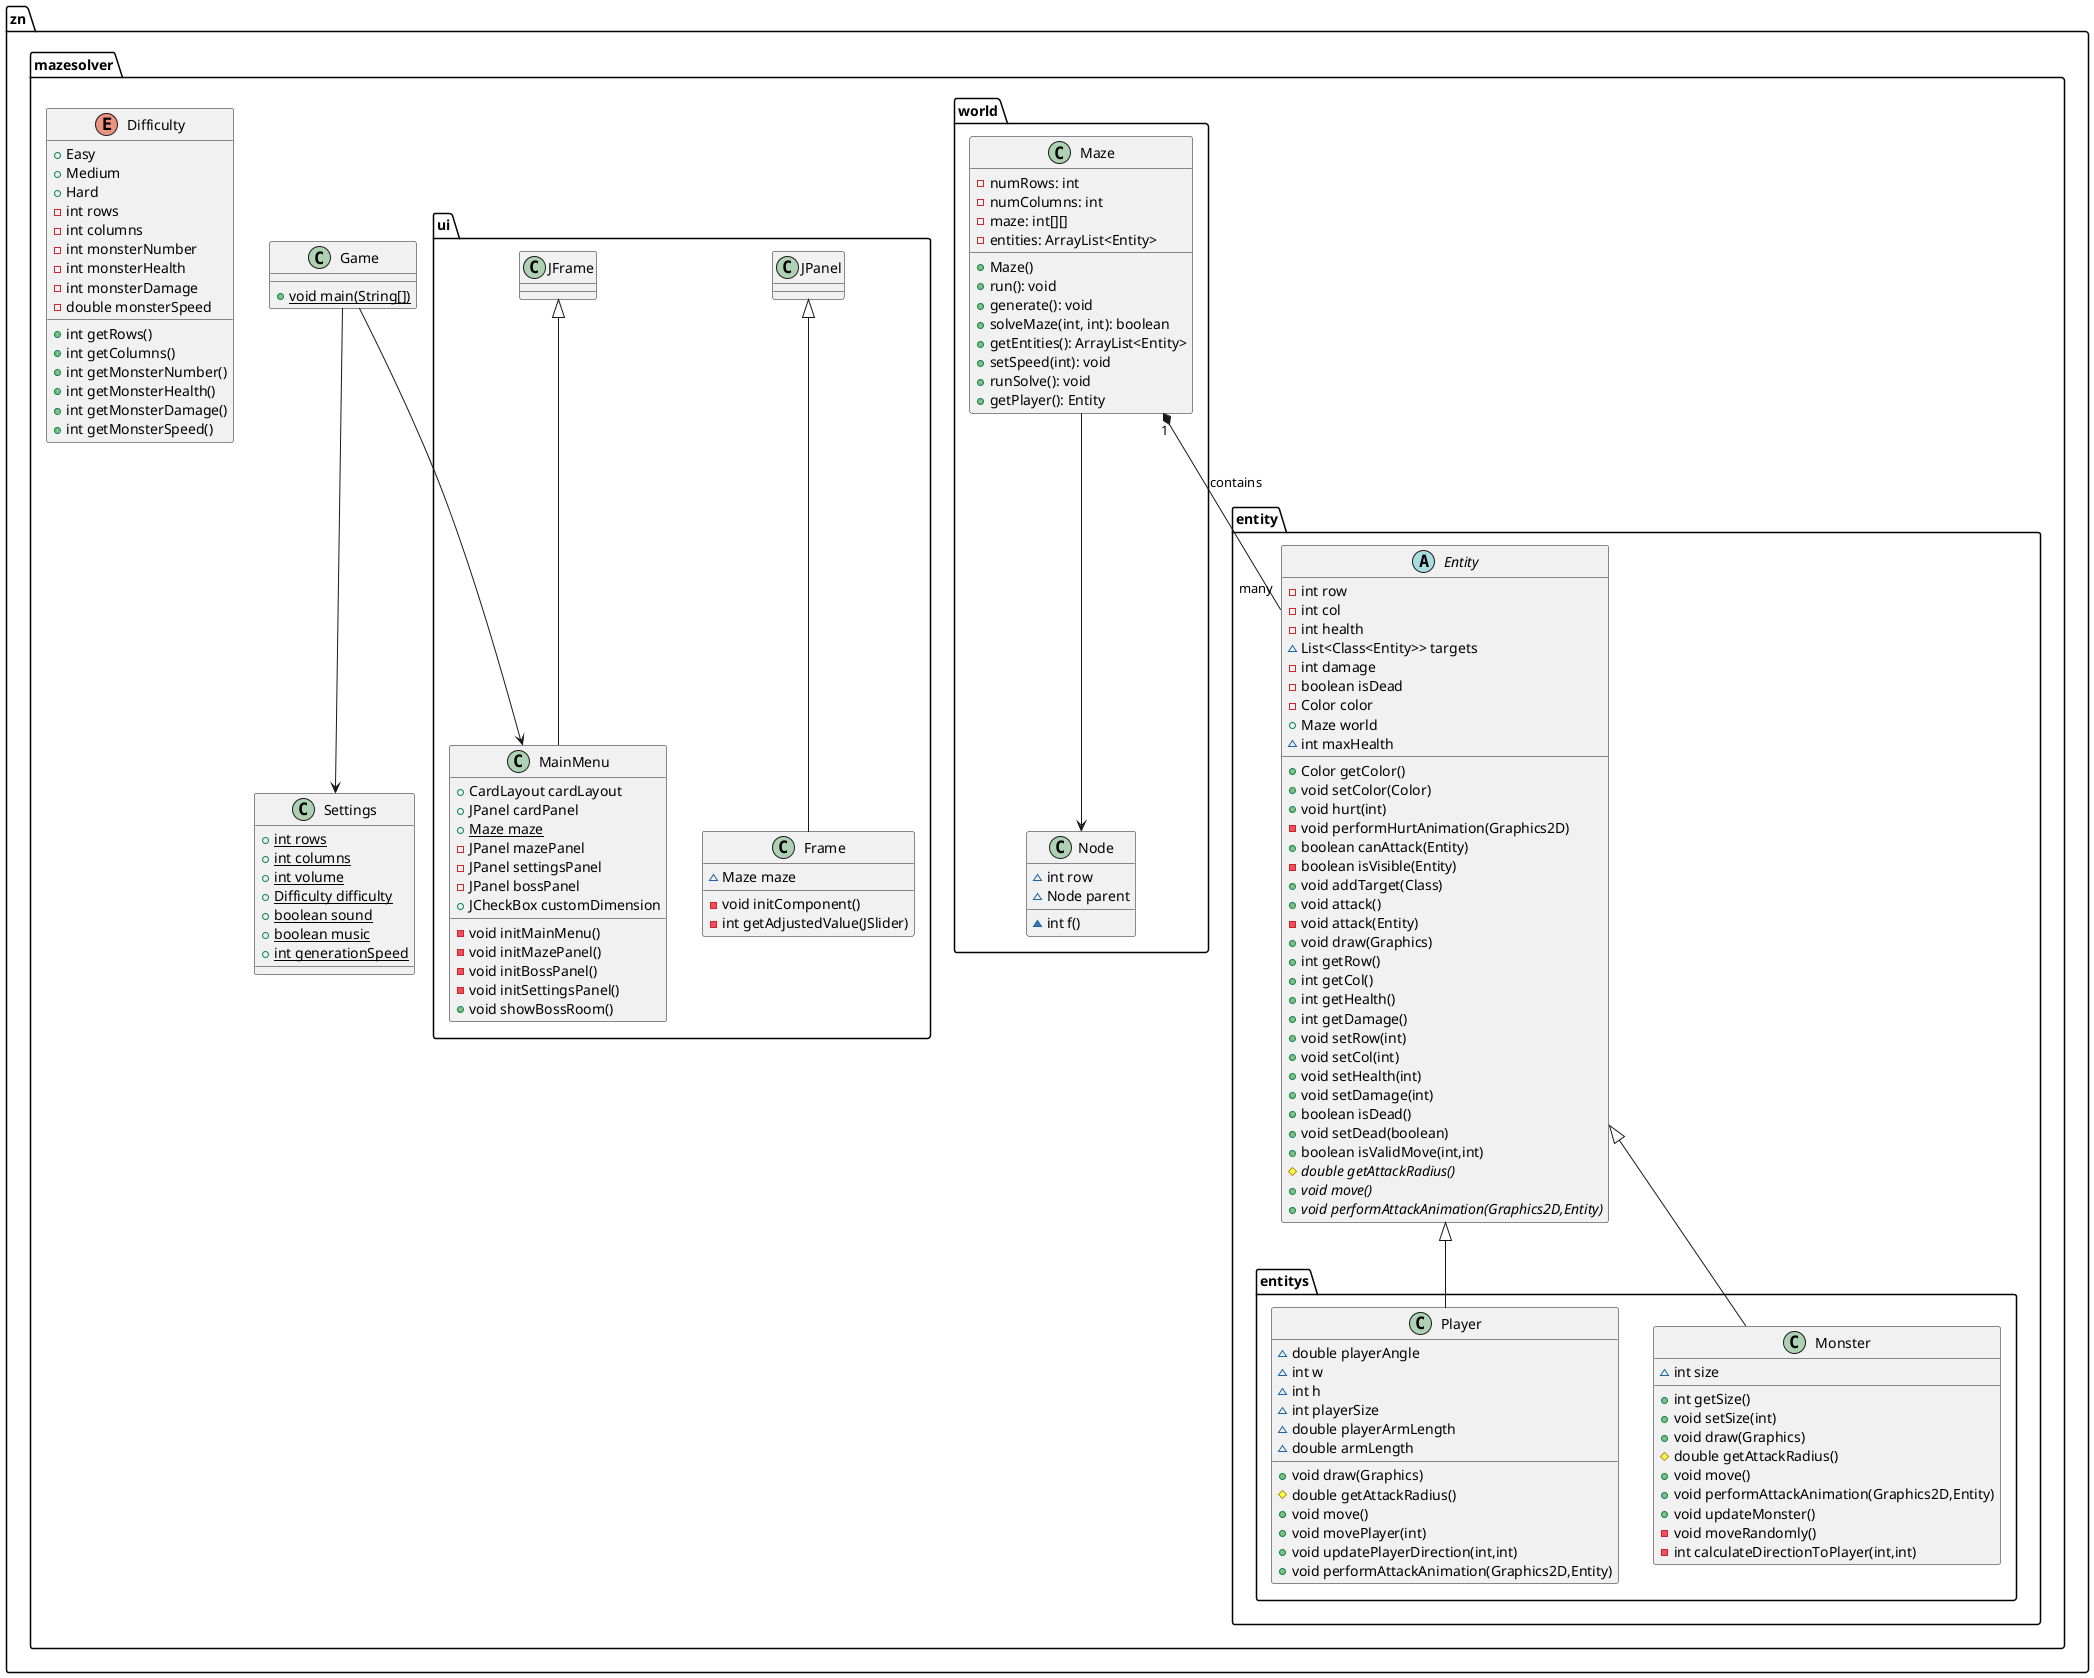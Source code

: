 @startuml
class zn.mazesolver.entity.entitys.Player {
~ double playerAngle
~ int w
~ int h
~ int playerSize
~ double playerArmLength
~ double armLength
+ void draw(Graphics)
# double getAttackRadius()
+ void move()
+ void movePlayer(int)
+ void updatePlayerDirection(int,int)
+ void performAttackAnimation(Graphics2D,Entity)
}

class zn.mazesolver.world.Node {
~ int row
~ Node parent
~ int f()
}

class zn.mazesolver.world.Maze {
  -numRows: int
  -numColumns: int
  -maze: int[][]
  -entities: ArrayList<Entity>
  +Maze()
  +run(): void
  +generate(): void
  +solveMaze(int, int): boolean
  +getEntities(): ArrayList<Entity>
  +setSpeed(int): void
  +runSolve(): void
  +getPlayer(): Entity
}



class zn.mazesolver.ui.Frame {
~ Maze maze
- void initComponent()
- int getAdjustedValue(JSlider)
}


abstract class zn.mazesolver.entity.Entity {
- int row
- int col
- int health
~ List<Class<Entity>> targets
- int damage
- boolean isDead
- Color color
+ Maze world
~ int maxHealth
+ Color getColor()
+ void setColor(Color)
+ void hurt(int)
- void performHurtAnimation(Graphics2D)
+ boolean canAttack(Entity)
- boolean isVisible(Entity)
+ void addTarget(Class)
+ void attack()
- void attack(Entity)
+ void draw(Graphics)
+ int getRow()
+ int getCol()
+ int getHealth()
+ int getDamage()
+ void setRow(int)
+ void setCol(int)
+ void setHealth(int)
+ void setDamage(int)
+ boolean isDead()
+ void setDead(boolean)
+ boolean isValidMove(int,int)
# {abstract}double getAttackRadius()
+ {abstract}void move()
+ {abstract}void performAttackAnimation(Graphics2D,Entity)
}


class zn.mazesolver.entity.entitys.Monster {
~ int size
+ int getSize()
+ void setSize(int)
+ void draw(Graphics)
# double getAttackRadius()
+ void move()
+ void performAttackAnimation(Graphics2D,Entity)
+ void updateMonster()
- void moveRandomly()
- int calculateDirectionToPlayer(int,int)
}


class zn.mazesolver.ui.MainMenu {
+ CardLayout cardLayout
+ JPanel cardPanel
+ {static} Maze maze
- JPanel mazePanel
- JPanel settingsPanel
- JPanel bossPanel
+ JCheckBox customDimension
- void initMainMenu()
- void initMazePanel()
- void initBossPanel()
- void initSettingsPanel()
+ void showBossRoom()
}


class zn.mazesolver.Game {
+ {static} void main(String[])
}

enum zn.mazesolver.Difficulty {
+  Easy
+  Medium
+  Hard
- int rows
- int columns
- int monsterNumber
- int monsterHealth
- int monsterDamage
- double monsterSpeed
+ int getRows()
+ int getColumns()
+ int getMonsterNumber()
+ int getMonsterHealth()
+ int getMonsterDamage()
+ int getMonsterSpeed()
}


class zn.mazesolver.Settings {
+ {static} int rows
+ {static} int columns
+ {static} int volume
+ {static} Difficulty difficulty
+ {static} boolean sound
+ {static} boolean music
+ {static} int generationSpeed
}



zn.mazesolver.entity.Entity <|-- zn.mazesolver.entity.entitys.Player
zn.mazesolver.ui.JPanel <|-- zn.mazesolver.ui.Frame
zn.mazesolver.entity.Entity <|-- zn.mazesolver.entity.entitys.Monster
zn.mazesolver.ui.JFrame <|-- zn.mazesolver.ui.MainMenu
zn.mazesolver.world.Maze "1" *-- "many" Entity : contains
zn.mazesolver.Game --> zn.mazesolver.ui.MainMenu
zn.mazesolver.Game --> zn.mazesolver.Settings
zn.mazesolver.world.Maze --> zn.mazesolver.world.Node
@enduml
